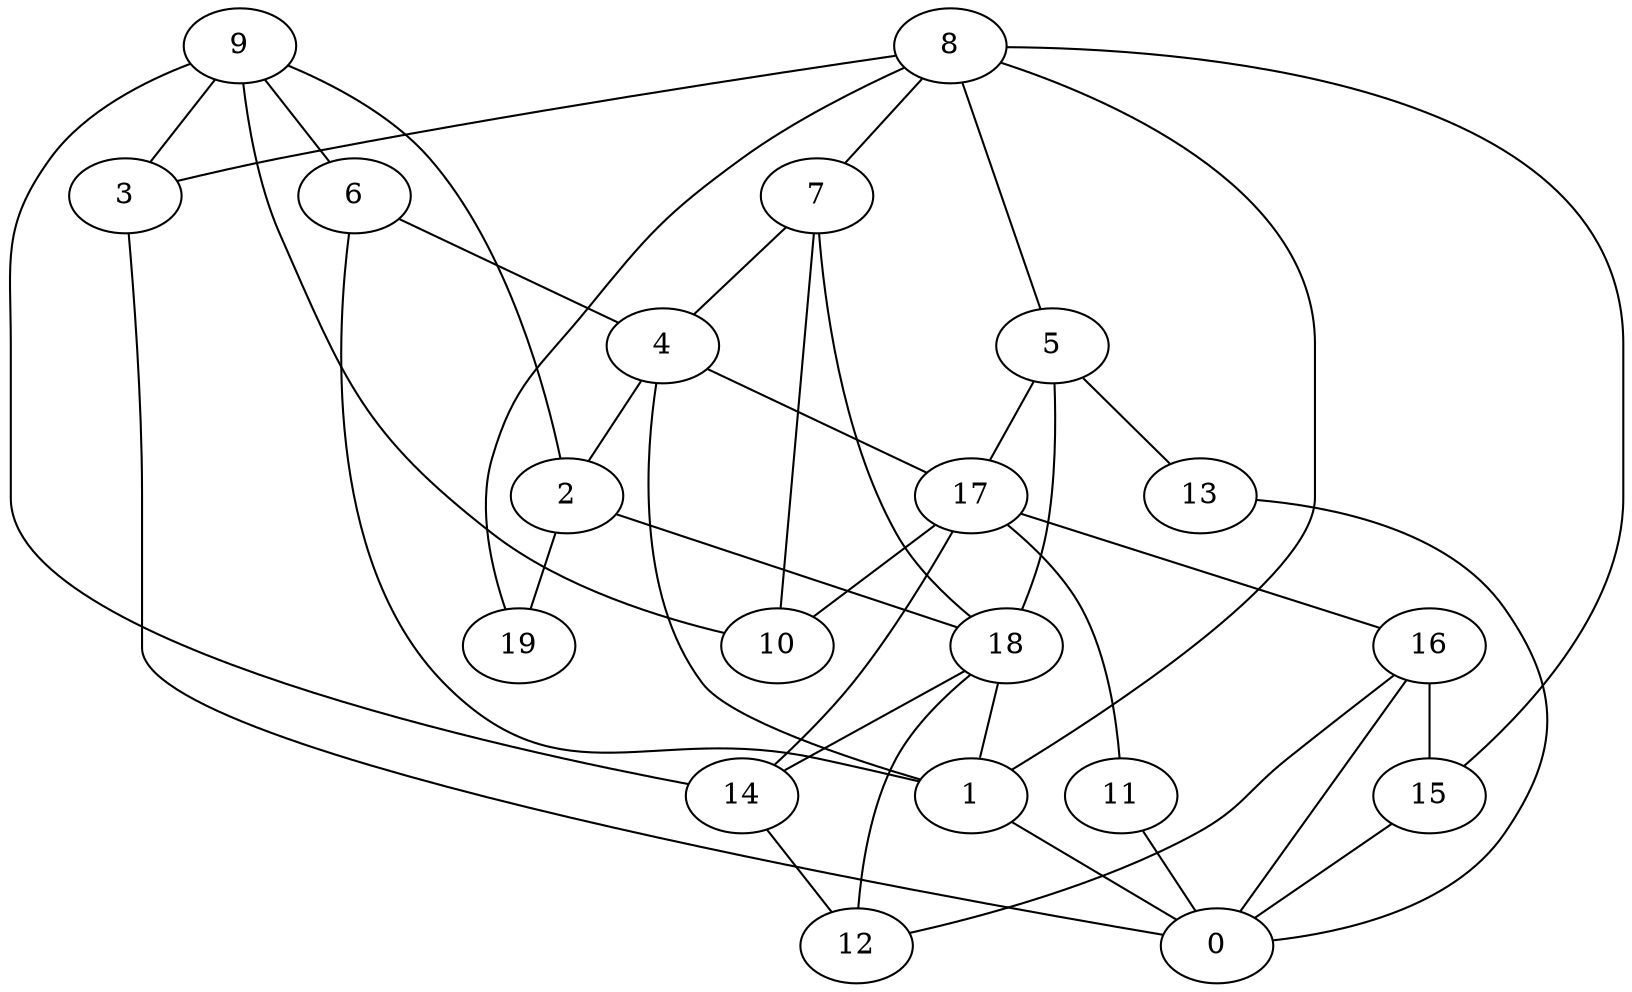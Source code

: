 digraph GG_graph {

subgraph G_graph {
edge [color = black]
"4" -> "1" [dir = none]
"4" -> "17" [dir = none]
"4" -> "2" [dir = none]
"2" -> "19" [dir = none]
"2" -> "18" [dir = none]
"18" -> "14" [dir = none]
"18" -> "12" [dir = none]
"18" -> "1" [dir = none]
"11" -> "0" [dir = none]
"16" -> "15" [dir = none]
"16" -> "0" [dir = none]
"3" -> "0" [dir = none]
"14" -> "12" [dir = none]
"5" -> "13" [dir = none]
"5" -> "18" [dir = none]
"5" -> "17" [dir = none]
"8" -> "7" [dir = none]
"8" -> "15" [dir = none]
"8" -> "3" [dir = none]
"8" -> "1" [dir = none]
"8" -> "5" [dir = none]
"8" -> "19" [dir = none]
"6" -> "1" [dir = none]
"6" -> "4" [dir = none]
"9" -> "10" [dir = none]
"9" -> "6" [dir = none]
"9" -> "2" [dir = none]
"9" -> "3" [dir = none]
"1" -> "0" [dir = none]
"15" -> "0" [dir = none]
"13" -> "0" [dir = none]
"17" -> "11" [dir = none]
"17" -> "16" [dir = none]
"17" -> "10" [dir = none]
"17" -> "14" [dir = none]
"7" -> "4" [dir = none]
"7" -> "18" [dir = none]
"7" -> "10" [dir = none]
"9" -> "14" [dir = none]
"16" -> "12" [dir = none]
}

}

